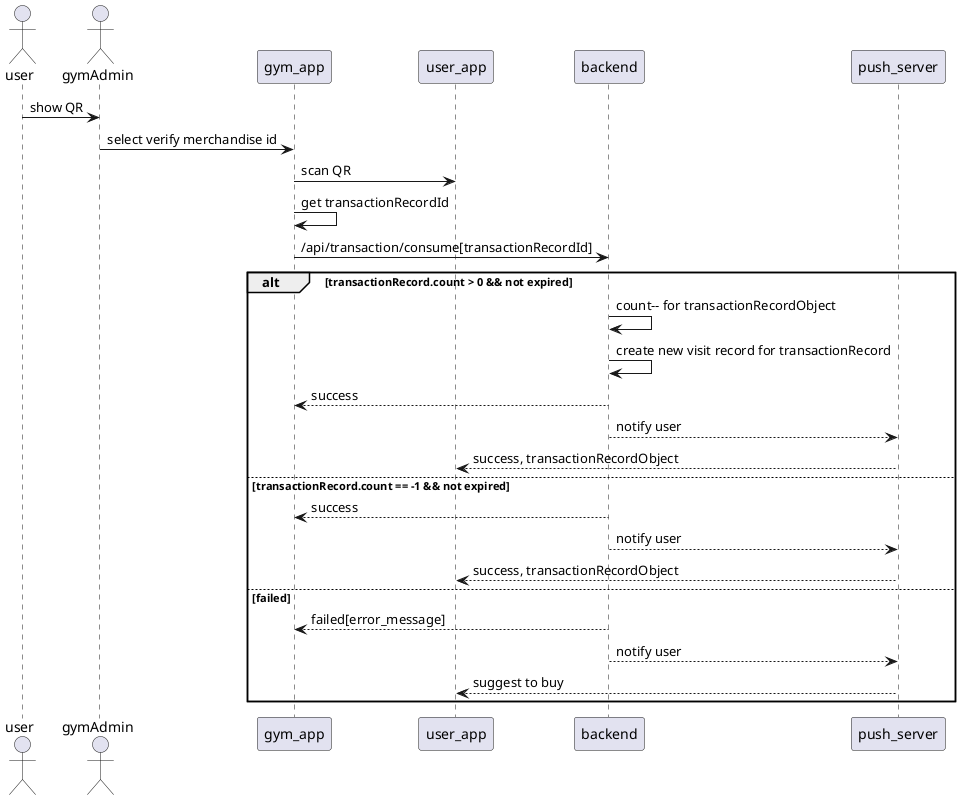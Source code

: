 @startuml
actor user
actor gymAdmin
user -> gymAdmin: show QR
gymAdmin -> gym_app :select verify merchandise id
gym_app-> user_app: scan QR
gym_app -> gym_app: get transactionRecordId
gym_app -> backend: /api/transaction/consume[transactionRecordId]
alt transactionRecord.count > 0 && not expired
backend -> backend: count-- for transactionRecordObject
backend -> backend: create new visit record for transactionRecord
backend --> gym_app: success
backend-->push_server: notify user
push_server --> user_app: success, transactionRecordObject
else transactionRecord.count == -1 && not expired
backend --> gym_app: success
backend-->push_server: notify user
push_server --> user_app: success, transactionRecordObject
else failed
backend --> gym_app: failed[error_message]
backend-->push_server: notify user
push_server --> user_app: suggest to buy
end
@enduml